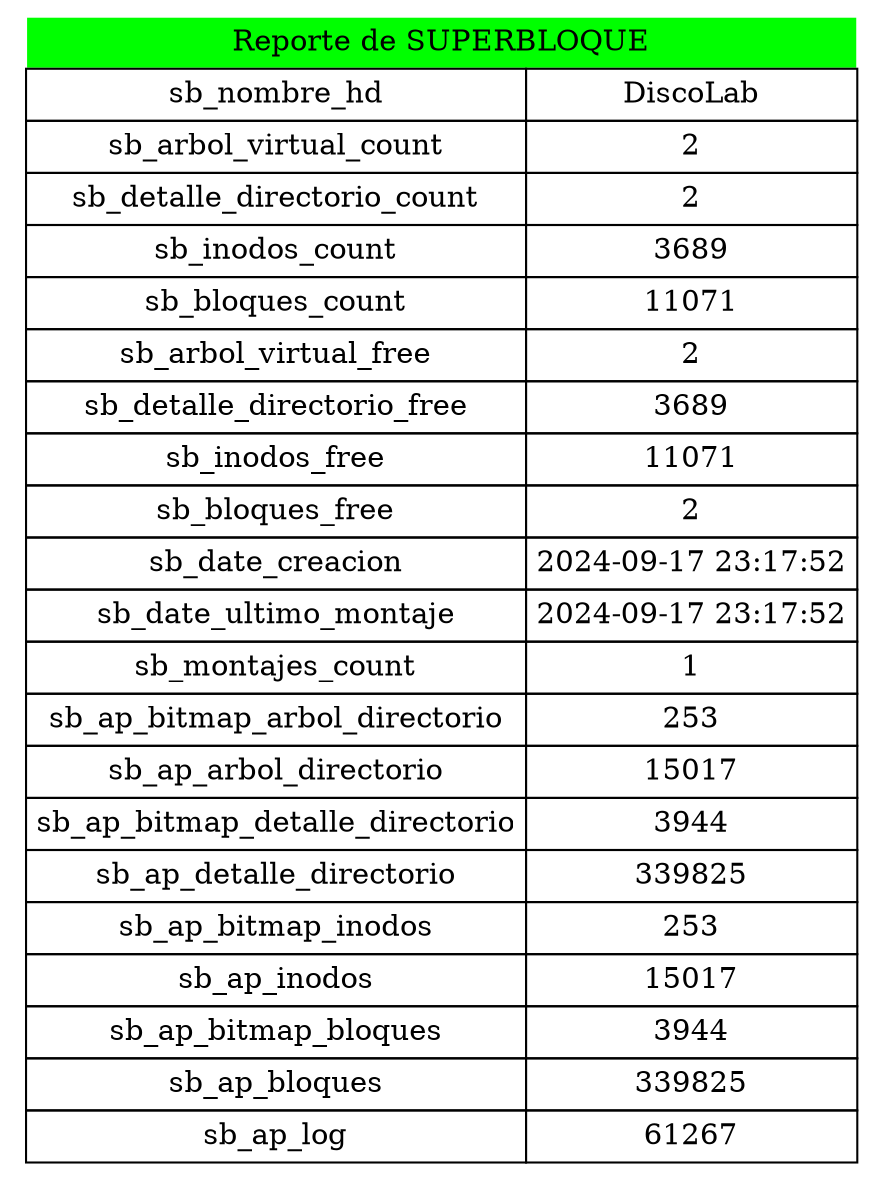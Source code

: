 digraph G {
        node [shape=plaintext]
        tabla [label=<
            <table border="0" cellborder="1" cellspacing="0" cellpadding="4">
                <tr><td colspan="2" bgcolor="green" color="white">Reporte de SUPERBLOQUE</td></tr>
                <tr><td>sb_nombre_hd</td><td>DiscoLab</td></tr>
                <tr><td>sb_arbol_virtual_count</td><td>2</td></tr>
                <tr><td>sb_detalle_directorio_count</td><td>2</td></tr>
                <tr><td>sb_inodos_count</td><td>3689</td></tr>
                <tr><td>sb_bloques_count</td><td>11071</td></tr>
                <tr><td>sb_arbol_virtual_free</td><td>2</td></tr>
                <tr><td>sb_detalle_directorio_free</td><td>3689</td></tr>
                <tr><td>sb_inodos_free</td><td>11071</td></tr>
                <tr><td>sb_bloques_free</td><td>2</td></tr>
                <tr><td>sb_date_creacion</td><td>2024-09-17 23:17:52</td></tr>
                <tr><td>sb_date_ultimo_montaje</td><td>2024-09-17 23:17:52</td></tr>
                <tr><td>sb_montajes_count</td><td>1</td></tr>
                <tr><td>sb_ap_bitmap_arbol_directorio</td><td>253</td></tr>
                <tr><td>sb_ap_arbol_directorio</td><td>15017</td></tr>
                <tr><td>sb_ap_bitmap_detalle_directorio</td><td>3944</td></tr>
                <tr><td>sb_ap_detalle_directorio</td><td>339825</td></tr>
                <tr><td>sb_ap_bitmap_inodos</td><td>253</td></tr>
                <tr><td>sb_ap_inodos</td><td>15017</td></tr>
                <tr><td>sb_ap_bitmap_bloques</td><td>3944</td></tr>
                <tr><td>sb_ap_bloques</td><td>339825</td></tr>
                <tr><td>sb_ap_log</td><td>61267</td></tr>
            </table>>] }